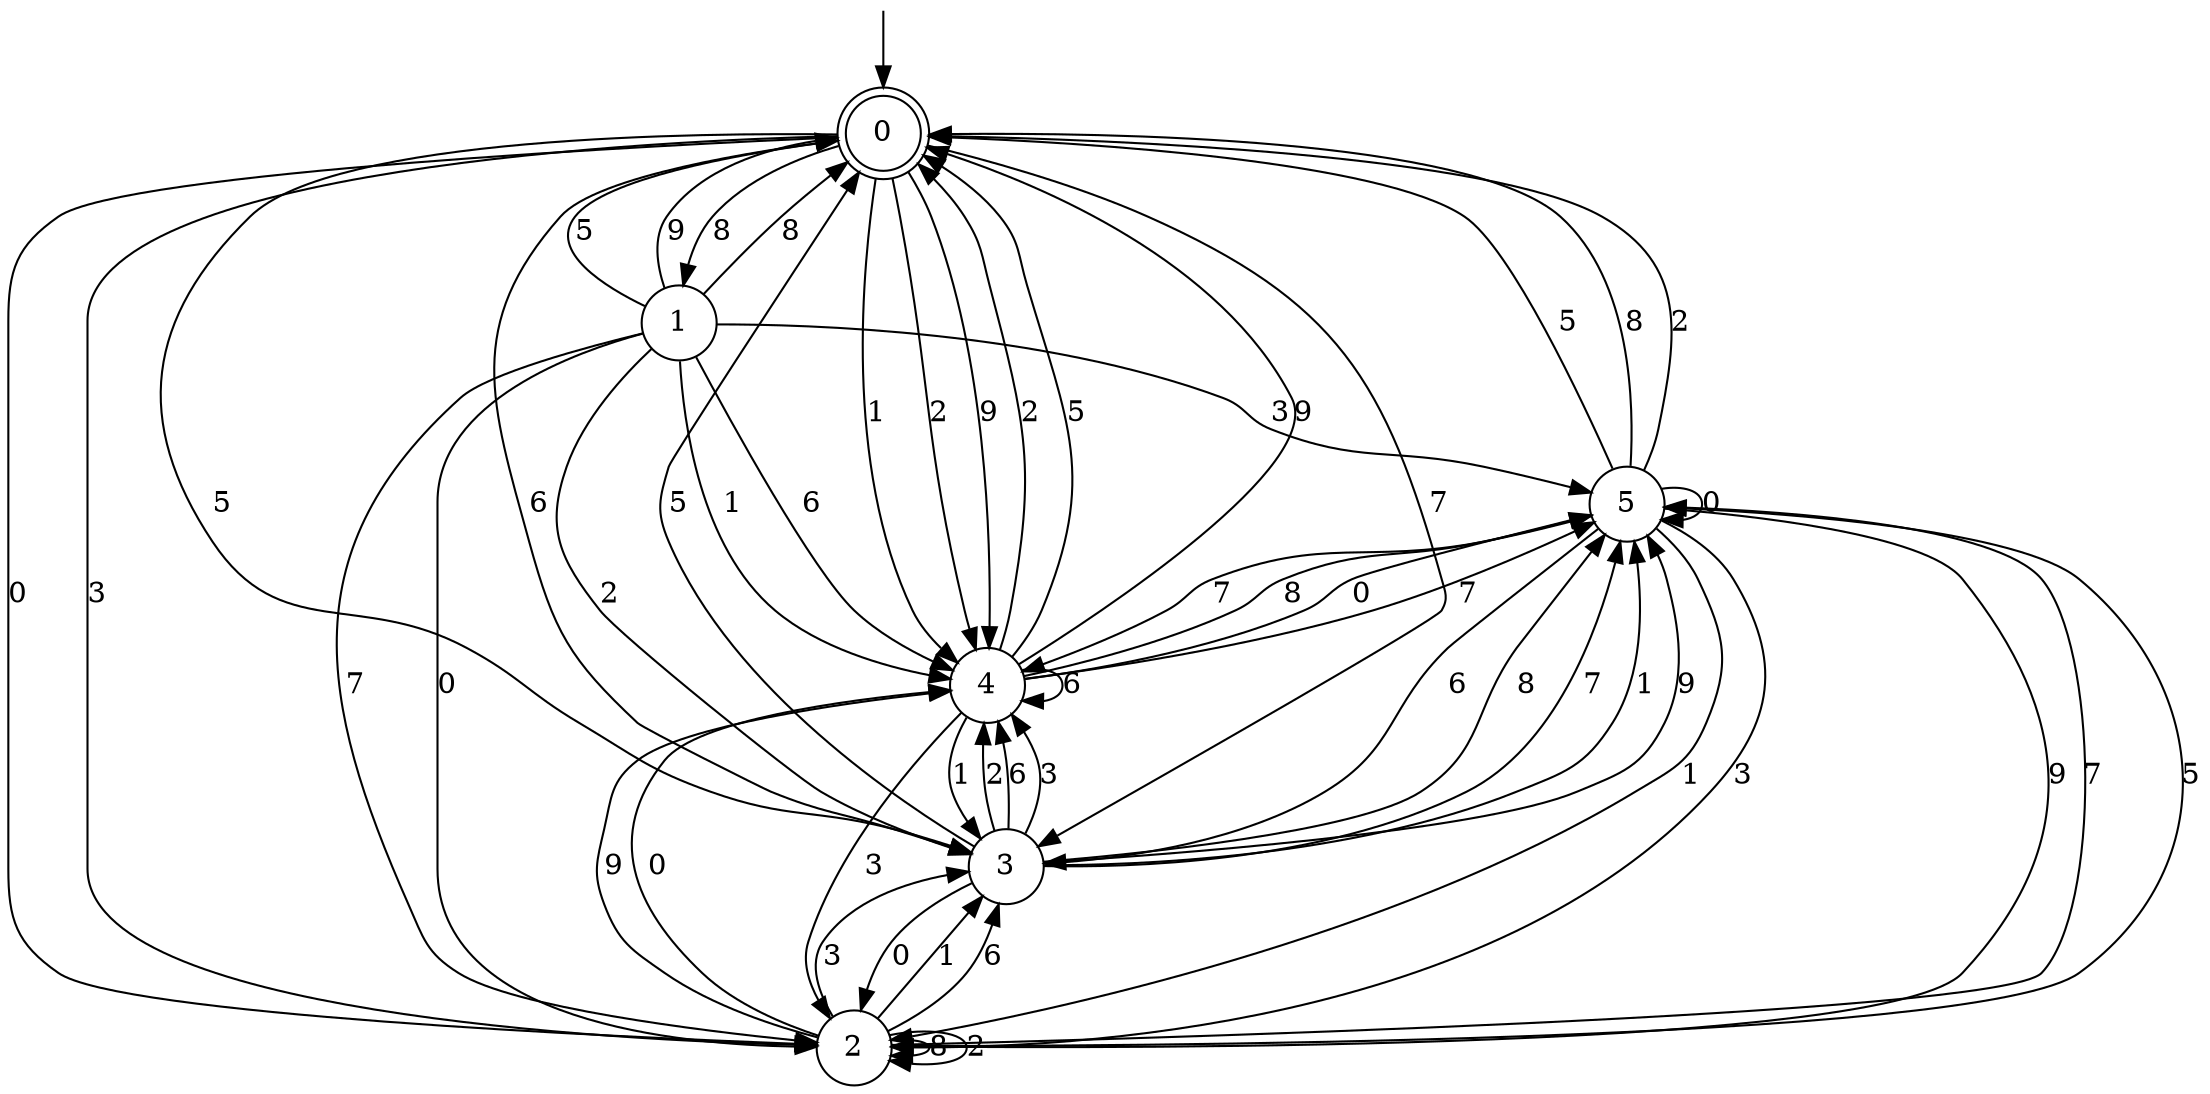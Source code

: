 digraph g {

	s0 [shape="doublecircle" label="0"];
	s1 [shape="circle" label="1"];
	s2 [shape="circle" label="2"];
	s3 [shape="circle" label="3"];
	s4 [shape="circle" label="4"];
	s5 [shape="circle" label="5"];
	s0 -> s1 [label="8"];
	s0 -> s2 [label="0"];
	s0 -> s3 [label="7"];
	s0 -> s4 [label="1"];
	s0 -> s4 [label="2"];
	s0 -> s3 [label="5"];
	s0 -> s3 [label="6"];
	s0 -> s4 [label="9"];
	s0 -> s2 [label="3"];
	s1 -> s0 [label="8"];
	s1 -> s2 [label="0"];
	s1 -> s2 [label="7"];
	s1 -> s4 [label="1"];
	s1 -> s3 [label="2"];
	s1 -> s0 [label="5"];
	s1 -> s4 [label="6"];
	s1 -> s0 [label="9"];
	s1 -> s5 [label="3"];
	s2 -> s2 [label="8"];
	s2 -> s4 [label="0"];
	s2 -> s5 [label="7"];
	s2 -> s3 [label="1"];
	s2 -> s2 [label="2"];
	s2 -> s5 [label="5"];
	s2 -> s3 [label="6"];
	s2 -> s4 [label="9"];
	s2 -> s3 [label="3"];
	s3 -> s5 [label="8"];
	s3 -> s2 [label="0"];
	s3 -> s5 [label="7"];
	s3 -> s5 [label="1"];
	s3 -> s4 [label="2"];
	s3 -> s0 [label="5"];
	s3 -> s4 [label="6"];
	s3 -> s5 [label="9"];
	s3 -> s4 [label="3"];
	s4 -> s5 [label="8"];
	s4 -> s5 [label="0"];
	s4 -> s5 [label="7"];
	s4 -> s3 [label="1"];
	s4 -> s0 [label="2"];
	s4 -> s0 [label="5"];
	s4 -> s4 [label="6"];
	s4 -> s0 [label="9"];
	s4 -> s2 [label="3"];
	s5 -> s0 [label="8"];
	s5 -> s5 [label="0"];
	s5 -> s4 [label="7"];
	s5 -> s2 [label="1"];
	s5 -> s0 [label="2"];
	s5 -> s0 [label="5"];
	s5 -> s3 [label="6"];
	s5 -> s2 [label="9"];
	s5 -> s2 [label="3"];

__start0 [label="" shape="none" width="0" height="0"];
__start0 -> s0;

}
